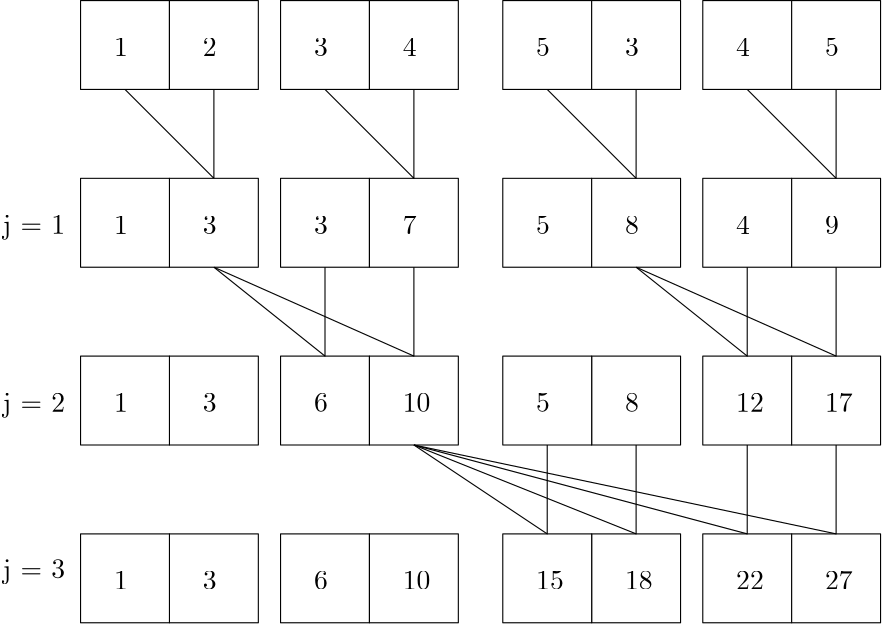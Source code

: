 <?xml version="1.0"?>
<!DOCTYPE ipe SYSTEM "ipe.dtd">
<ipe version="70005" creator="Ipe 7.1.2">
<info created="D:20120605181249" modified="D:20120605221425"/>
<ipestyle name="basic">
<symbol name="arrow/arc(spx)">
<path stroke="sym-stroke" fill="sym-stroke" pen="sym-pen">
0 0 m
-1 0.333 l
-1 -0.333 l
h
</path>
</symbol>
<symbol name="arrow/farc(spx)">
<path stroke="sym-stroke" fill="white" pen="sym-pen">
0 0 m
-1 0.333 l
-1 -0.333 l
h
</path>
</symbol>
<symbol name="mark/circle(sx)" transformations="translations">
<path fill="sym-stroke">
0.6 0 0 0.6 0 0 e
0.4 0 0 0.4 0 0 e
</path>
</symbol>
<symbol name="mark/disk(sx)" transformations="translations">
<path fill="sym-stroke">
0.6 0 0 0.6 0 0 e
</path>
</symbol>
<symbol name="mark/fdisk(sfx)" transformations="translations">
<group>
<path fill="sym-fill">
0.5 0 0 0.5 0 0 e
</path>
<path fill="sym-stroke" fillrule="eofill">
0.6 0 0 0.6 0 0 e
0.4 0 0 0.4 0 0 e
</path>
</group>
</symbol>
<symbol name="mark/box(sx)" transformations="translations">
<path fill="sym-stroke" fillrule="eofill">
-0.6 -0.6 m
0.6 -0.6 l
0.6 0.6 l
-0.6 0.6 l
h
-0.4 -0.4 m
0.4 -0.4 l
0.4 0.4 l
-0.4 0.4 l
h
</path>
</symbol>
<symbol name="mark/square(sx)" transformations="translations">
<path fill="sym-stroke">
-0.6 -0.6 m
0.6 -0.6 l
0.6 0.6 l
-0.6 0.6 l
h
</path>
</symbol>
<symbol name="mark/fsquare(sfx)" transformations="translations">
<group>
<path fill="sym-fill">
-0.5 -0.5 m
0.5 -0.5 l
0.5 0.5 l
-0.5 0.5 l
h
</path>
<path fill="sym-stroke" fillrule="eofill">
-0.6 -0.6 m
0.6 -0.6 l
0.6 0.6 l
-0.6 0.6 l
h
-0.4 -0.4 m
0.4 -0.4 l
0.4 0.4 l
-0.4 0.4 l
h
</path>
</group>
</symbol>
<symbol name="mark/cross(sx)" transformations="translations">
<group>
<path fill="sym-stroke">
-0.43 -0.57 m
0.57 0.43 l
0.43 0.57 l
-0.57 -0.43 l
h
</path>
<path fill="sym-stroke">
-0.43 0.57 m
0.57 -0.43 l
0.43 -0.57 l
-0.57 0.43 l
h
</path>
</group>
</symbol>
<symbol name="arrow/fnormal(spx)">
<path stroke="sym-stroke" fill="white" pen="sym-pen">
0 0 m
-1 0.333 l
-1 -0.333 l
h
</path>
</symbol>
<symbol name="arrow/pointed(spx)">
<path stroke="sym-stroke" fill="sym-stroke" pen="sym-pen">
0 0 m
-1 0.333 l
-0.8 0 l
-1 -0.333 l
h
</path>
</symbol>
<symbol name="arrow/fpointed(spx)">
<path stroke="sym-stroke" fill="white" pen="sym-pen">
0 0 m
-1 0.333 l
-0.8 0 l
-1 -0.333 l
h
</path>
</symbol>
<symbol name="arrow/linear(spx)">
<path stroke="sym-stroke" pen="sym-pen">
-1 0.333 m
0 0 l
-1 -0.333 l
</path>
</symbol>
<symbol name="arrow/fdouble(spx)">
<path stroke="sym-stroke" fill="white" pen="sym-pen">
0 0 m
-1 0.333 l
-1 -0.333 l
h
-1 0 m
-2 0.333 l
-2 -0.333 l
h
</path>
</symbol>
<symbol name="arrow/double(spx)">
<path stroke="sym-stroke" fill="sym-stroke" pen="sym-pen">
0 0 m
-1 0.333 l
-1 -0.333 l
h
-1 0 m
-2 0.333 l
-2 -0.333 l
h
</path>
</symbol>
<pen name="heavier" value="0.8"/>
<pen name="fat" value="1.2"/>
<pen name="ultrafat" value="2"/>
<symbolsize name="large" value="5"/>
<symbolsize name="small" value="2"/>
<symbolsize name="tiny" value="1.1"/>
<arrowsize name="large" value="10"/>
<arrowsize name="small" value="5"/>
<arrowsize name="tiny" value="3"/>
<color name="red" value="1 0 0"/>
<color name="green" value="0 1 0"/>
<color name="blue" value="0 0 1"/>
<color name="yellow" value="1 1 0"/>
<color name="orange" value="1 0.647 0"/>
<color name="gold" value="1 0.843 0"/>
<color name="purple" value="0.627 0.125 0.941"/>
<color name="gray" value="0.745"/>
<color name="brown" value="0.647 0.165 0.165"/>
<color name="navy" value="0 0 0.502"/>
<color name="pink" value="1 0.753 0.796"/>
<color name="seagreen" value="0.18 0.545 0.341"/>
<color name="turquoise" value="0.251 0.878 0.816"/>
<color name="violet" value="0.933 0.51 0.933"/>
<color name="darkblue" value="0 0 0.545"/>
<color name="darkcyan" value="0 0.545 0.545"/>
<color name="darkgray" value="0.663"/>
<color name="darkgreen" value="0 0.392 0"/>
<color name="darkmagenta" value="0.545 0 0.545"/>
<color name="darkorange" value="1 0.549 0"/>
<color name="darkred" value="0.545 0 0"/>
<color name="lightblue" value="0.678 0.847 0.902"/>
<color name="lightcyan" value="0.878 1 1"/>
<color name="lightgray" value="0.827"/>
<color name="lightgreen" value="0.565 0.933 0.565"/>
<color name="lightyellow" value="1 1 0.878"/>
<dashstyle name="dashed" value="[4] 0"/>
<dashstyle name="dotted" value="[1 3] 0"/>
<dashstyle name="dash dotted" value="[4 2 1 2] 0"/>
<dashstyle name="dash dot dotted" value="[4 2 1 2 1 2] 0"/>
<textsize name="large" value="\large"/>
<textsize name="Large" value="\Large"/>
<textsize name="LARGE" value="\LARGE"/>
<textsize name="huge" value="\huge"/>
<textsize name="Huge" value="\Huge"/>
<textsize name="small" value="\small"/>
<textsize name="footnote" value="\footnotesize"/>
<textsize name="tiny" value="\tiny"/>
<textstyle name="center" begin="\begin{center}" end="\end{center}"/>
<textstyle name="itemize" begin="\begin{itemize}" end="\end{itemize}"/>
<textstyle name="item" begin="\begin{itemize}\item{}" end="\end{itemize}"/>
<gridsize name="4 pts" value="4"/>
<gridsize name="8 pts (~3 mm)" value="8"/>
<gridsize name="16 pts (~6 mm)" value="16"/>
<gridsize name="32 pts (~12 mm)" value="32"/>
<gridsize name="10 pts (~3.5 mm)" value="10"/>
<gridsize name="20 pts (~7 mm)" value="20"/>
<gridsize name="14 pts (~5 mm)" value="14"/>
<gridsize name="28 pts (~10 mm)" value="28"/>
<gridsize name="56 pts (~20 mm)" value="56"/>
<anglesize name="90 deg" value="90"/>
<anglesize name="60 deg" value="60"/>
<anglesize name="45 deg" value="45"/>
<anglesize name="30 deg" value="30"/>
<anglesize name="22.5 deg" value="22.5"/>
<tiling name="falling" angle="-60" step="4" width="1"/>
<tiling name="rising" angle="30" step="4" width="1"/>
</ipestyle>
<page>
<layer name="alpha"/>
<view layers="alpha" active="alpha"/>
<path layer="alpha" stroke="black" fill="white">
64 768 m
64 736 l
96 736 l
96 768 l
h
</path>
<path matrix="1 0 0 1 32 0" stroke="black" fill="white">
64 768 m
64 736 l
96 736 l
96 768 l
h
</path>
<path matrix="1 0 0 1 72 0" stroke="black" fill="white">
64 768 m
64 736 l
96 736 l
96 768 l
h
</path>
<path matrix="1 0 0 1 104 0" stroke="black" fill="white">
64 768 m
64 736 l
96 736 l
96 768 l
h
</path>
<path matrix="1 0 0 1 152 0" stroke="black" fill="white">
64 768 m
64 736 l
96 736 l
96 768 l
h
</path>
<text matrix="1 0 0 1 4 4" transformations="translations" pos="72 744" stroke="black" type="label" width="4.981" height="6.42" depth="0" valign="baseline">1</text>
<text matrix="1 0 0 1 4 4" transformations="translations" pos="104 744" stroke="black" type="label" width="4.981" height="6.42" depth="0" valign="baseline">2</text>
<text matrix="1 0 0 1 76 4" transformations="translations" pos="72 744" stroke="black" type="label" width="4.981" height="6.42" depth="0" valign="baseline">3</text>
<text matrix="1 0 0 1 76 4" transformations="translations" pos="104 744" stroke="black" type="label" width="4.981" height="6.42" depth="0" valign="baseline">4</text>
<text matrix="1 0 0 1 124 4" transformations="translations" pos="104 744" stroke="black" type="label" width="4.981" height="6.42" depth="0" valign="baseline">5</text>
<path matrix="1 0 0 1 72 -64" stroke="black" fill="white">
64 768 m
64 736 l
96 736 l
96 768 l
h
</path>
<path matrix="1 0 0 1 104 -64" stroke="black" fill="white">
64 768 m
64 736 l
96 736 l
96 768 l
h
</path>
<text matrix="1 0 0 1 76 -60" transformations="translations" pos="72 744" stroke="black" type="label" width="4.981" height="6.42" depth="0" valign="baseline">3</text>
<text matrix="1 0 0 1 76 -60" transformations="translations" pos="104 744" stroke="black" type="label" width="4.981" height="6.42" depth="0" valign="baseline">7</text>
<path stroke="black">
80 736 m
112 704 l
112 736 l
</path>
<path matrix="1 0 0 1 72 0" stroke="black">
80 736 m
112 704 l
112 736 l
</path>
<path matrix="1 0 0 1 72 -128" stroke="black" fill="white">
64 768 m
64 736 l
96 736 l
96 768 l
h
</path>
<path matrix="1 0 0 1 104 -128" stroke="black" fill="white">
64 768 m
64 736 l
96 736 l
96 768 l
h
</path>
<text matrix="1 0 0 1 76 -124" transformations="translations" pos="72 744" stroke="black" type="label" width="4.981" height="6.42" depth="0" valign="baseline">6</text>
<text matrix="1 0 0 1 76 -124" transformations="translations" pos="104 744" stroke="black" type="label" width="9.963" height="6.42" depth="0" valign="baseline">10</text>
<path matrix="1 0 0 1 32 -64" stroke="black" fill="white">
64 768 m
64 736 l
96 736 l
96 768 l
h
</path>
<text matrix="1 0 0 1 4 -60" transformations="translations" pos="104 744" stroke="black" type="label" width="4.981" height="6.42" depth="0" valign="baseline">3</text>
<text transformations="translations" pos="36 684" stroke="black" type="label" width="22.416" height="6.661" depth="1.93" valign="baseline">j = 1</text>
<text matrix="1 0 0 1 0 -64" transformations="translations" pos="36 684" stroke="black" type="label" width="22.416" height="6.661" depth="1.93" valign="baseline">j = 2</text>
<text matrix="1 0 0 1 0 -124" transformations="translations" pos="36 684" stroke="black" type="label" width="22.416" height="6.661" depth="1.93" valign="baseline">j = 3</text>
<path matrix="1 0 0 1 184 0" stroke="black" fill="white">
64 768 m
64 736 l
96 736 l
96 768 l
h
</path>
<path matrix="1 0 0 1 224 0" stroke="black" fill="white">
64 768 m
64 736 l
96 736 l
96 768 l
h
</path>
<path matrix="1 0 0 1 256 0" stroke="black" fill="white">
64 768 m
64 736 l
96 736 l
96 768 l
h
</path>
<text matrix="1 0 0 1 188 4" transformations="translations" pos="72 744" stroke="black" type="label" width="4.981" height="6.42" depth="0" valign="baseline">3</text>
<text matrix="1 0 0 1 196 4" transformations="translations" pos="104 744" stroke="black" type="label" width="4.981" height="6.42" depth="0" valign="baseline">4</text>
<text matrix="1 0 0 1 228 4" transformations="translations" pos="104 744" stroke="black" type="label" width="4.981" height="6.42" depth="0" valign="baseline">5</text>
<path matrix="1 0 0 1 0 -64" stroke="black" fill="white">
64 768 m
64 736 l
96 736 l
96 768 l
h
</path>
<text matrix="1 0 0 1 -28 -60" transformations="translations" pos="104 744" stroke="black" type="label" width="4.981" height="6.42" depth="0" valign="baseline">1</text>
<path matrix="1 0 0 1 152 -64" stroke="black" fill="white">
64 768 m
64 736 l
96 736 l
96 768 l
h
</path>
<path matrix="1 0 0 1 184 -64" stroke="black" fill="white">
64 768 m
64 736 l
96 736 l
96 768 l
h
</path>
<text matrix="1 0 0 1 156 -60" transformations="translations" pos="72 744" stroke="black" type="label" width="4.981" height="6.42" depth="0" valign="baseline">5</text>
<text matrix="1 0 0 1 156 -60" transformations="translations" pos="104 744" stroke="black" type="label" width="4.981" height="6.42" depth="0" valign="baseline">8</text>
<path matrix="1 0 0 1 152 0" stroke="black">
80 736 m
112 704 l
112 736 l
</path>
<path matrix="1 0 0 1 224 -64" stroke="black" fill="white">
64 768 m
64 736 l
96 736 l
96 768 l
h
</path>
<path matrix="1 0 0 1 256 -64" stroke="black" fill="white">
64 768 m
64 736 l
96 736 l
96 768 l
h
</path>
<text matrix="1 0 0 1 228 -60" transformations="translations" pos="72 744" stroke="black" type="label" width="4.981" height="6.42" depth="0" valign="baseline">4</text>
<text matrix="1 0 0 1 228 -60" transformations="translations" pos="104 744" stroke="black" type="label" width="4.981" height="6.42" depth="0" valign="baseline">9</text>
<path matrix="1 0 0 1 224 0" stroke="black">
80 736 m
112 704 l
112 736 l
</path>
<path matrix="1 0 0 1 32 -128" stroke="black" fill="white">
64 768 m
64 736 l
96 736 l
96 768 l
h
</path>
<text matrix="1 0 0 1 4 -124" transformations="translations" pos="104 744" stroke="black" type="label" width="4.981" height="6.42" depth="0" valign="baseline">3</text>
<path matrix="1 0 0 1 0 -128" stroke="black" fill="white">
64 768 m
64 736 l
96 736 l
96 768 l
h
</path>
<text matrix="1 0 0 1 -28 -124" transformations="translations" pos="104 744" stroke="black" type="label" width="4.981" height="6.42" depth="0" valign="baseline">1</text>
<path stroke="black">
112 672 m
152 640 l
152 672 l
</path>
<path stroke="black">
112 672 m
184 640 l
184 672 l
</path>
<path matrix="1 0 0 1 224 -128" stroke="black" fill="white">
64 768 m
64 736 l
96 736 l
96 768 l
h
</path>
<path matrix="1 0 0 1 256 -128" stroke="black" fill="white">
64 768 m
64 736 l
96 736 l
96 768 l
h
</path>
<text matrix="1 0 0 1 228 -124" transformations="translations" pos="72 744" stroke="black" type="label" width="9.963" height="6.42" depth="0" valign="baseline">12</text>
<text matrix="1 0 0 1 228 -124" transformations="translations" pos="104 744" stroke="black" type="label" width="9.963" height="6.42" depth="0" valign="baseline">17</text>
<path matrix="1 0 0 1 184 -128" stroke="black" fill="white">
64 768 m
64 736 l
96 736 l
96 768 l
h
</path>
<text matrix="1 0 0 1 156 -124" transformations="translations" pos="104 744" stroke="black" type="label" width="4.981" height="6.42" depth="0" valign="baseline">8</text>
<path matrix="1 0 0 1 152 -128" stroke="black" fill="white">
64 768 m
64 736 l
96 736 l
96 768 l
h
</path>
<text matrix="1 0 0 1 124 -124" transformations="translations" pos="104 744" stroke="black" type="label" width="4.981" height="6.42" depth="0" valign="baseline">5</text>
<path matrix="1 0 0 1 152 0" stroke="black">
112 672 m
152 640 l
152 672 l
</path>
<path matrix="1 0 0 1 152 0" stroke="black">
112 672 m
184 640 l
184 672 l
</path>
<path matrix="1 0 0 1 72 -192" stroke="black" fill="white">
64 768 m
64 736 l
96 736 l
96 768 l
h
</path>
<path matrix="1 0 0 1 104 -192" stroke="black" fill="white">
64 768 m
64 736 l
96 736 l
96 768 l
h
</path>
<text matrix="1 0 0 1 76 -188" transformations="translations" pos="72 744" stroke="black" type="label" width="4.981" height="6.42" depth="0" valign="baseline">6</text>
<text matrix="1 0 0 1 76 -188" transformations="translations" pos="104 744" stroke="black" type="label" width="9.963" height="6.42" depth="0" valign="baseline">10</text>
<path matrix="1 0 0 1 32 -192" stroke="black" fill="white">
64 768 m
64 736 l
96 736 l
96 768 l
h
</path>
<text matrix="1 0 0 1 4 -188" transformations="translations" pos="104 744" stroke="black" type="label" width="4.981" height="6.42" depth="0" valign="baseline">3</text>
<path matrix="1 0 0 1 0 -192" stroke="black" fill="white">
64 768 m
64 736 l
96 736 l
96 768 l
h
</path>
<text matrix="1 0 0 1 -28 -188" transformations="translations" pos="104 744" stroke="black" type="label" width="4.981" height="6.42" depth="0" valign="baseline">1</text>
<path matrix="1 0 0 1 224 -192" stroke="black" fill="white">
64 768 m
64 736 l
96 736 l
96 768 l
h
</path>
<path matrix="1 0 0 1 256 -192" stroke="black" fill="white">
64 768 m
64 736 l
96 736 l
96 768 l
h
</path>
<text matrix="1 0 0 1 228 -188" transformations="translations" pos="72 744" stroke="black" type="label" width="9.963" height="6.42" depth="0" valign="baseline">22</text>
<text matrix="1 0 0 1 228 -188" transformations="translations" pos="104 744" stroke="black" type="label" width="9.963" height="6.42" depth="0" valign="baseline">27</text>
<path matrix="1 0 0 1 184 -192" stroke="black" fill="white">
64 768 m
64 736 l
96 736 l
96 768 l
h
</path>
<text matrix="1 0 0 1 156 -188" transformations="translations" pos="104 744" stroke="black" type="label" width="9.963" height="6.42" depth="0" valign="baseline">18</text>
<path matrix="1 0 0 1 152 -192" stroke="black" fill="white">
64 768 m
64 736 l
96 736 l
96 768 l
h
</path>
<text matrix="1 0 0 1 124 -188" transformations="translations" pos="104 744" stroke="black" type="label" width="9.963" height="6.42" depth="0" valign="baseline">15</text>
<path stroke="black">
184 608 m
232 576 l
232 608 l
</path>
<path stroke="black">
184 608 m
264 576 l
264 608 l
</path>
<path stroke="black">
184 608 m
304 576 l
304 608 l
</path>
<path stroke="black">
184 608 m
336 576 l
336 608 l
</path>
</page>
</ipe>
